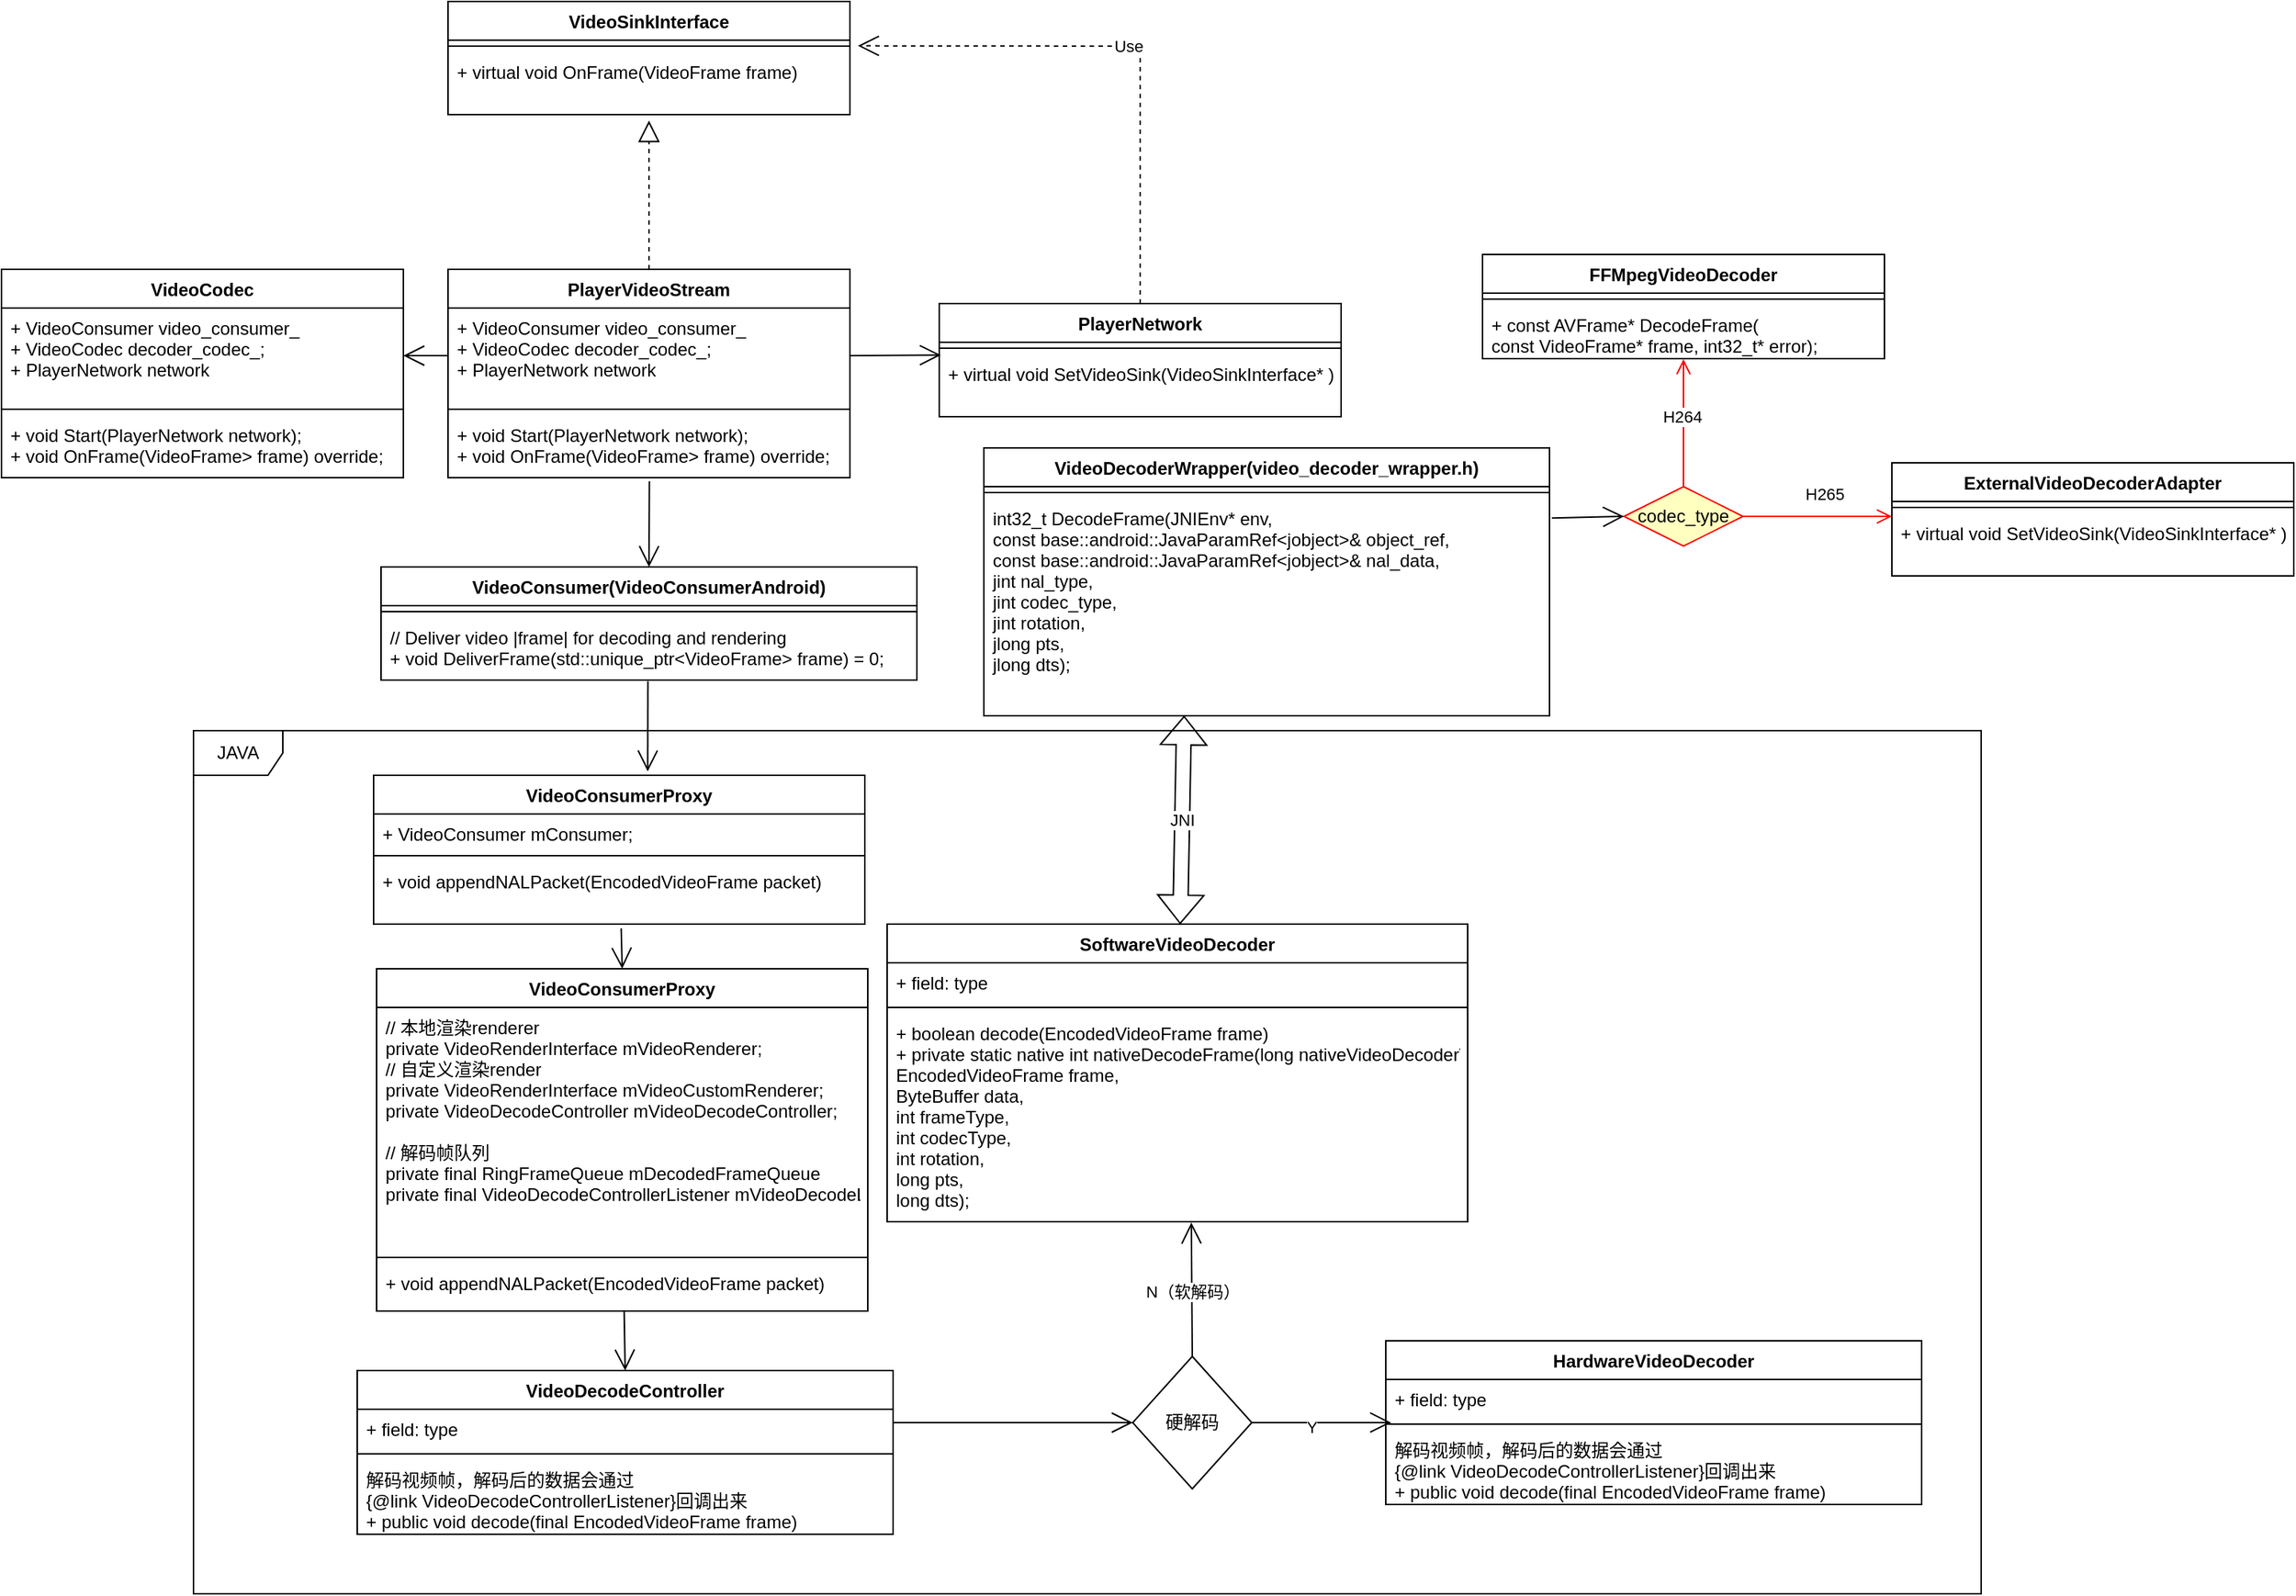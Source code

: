 <mxfile version="20.2.2" type="github">
  <diagram id="C5RBs43oDa-KdzZeNtuy" name="Page-1">
    <mxGraphModel dx="940" dy="612" grid="1" gridSize="10" guides="1" tooltips="1" connect="1" arrows="1" fold="1" page="1" pageScale="1" pageWidth="827" pageHeight="1169" math="0" shadow="0">
      <root>
        <mxCell id="WIyWlLk6GJQsqaUBKTNV-0" />
        <mxCell id="WIyWlLk6GJQsqaUBKTNV-1" parent="WIyWlLk6GJQsqaUBKTNV-0" />
        <mxCell id="n83WJbiTZaxpq6fG6bxS-36" value="JAVA" style="shape=umlFrame;whiteSpace=wrap;html=1;" parent="WIyWlLk6GJQsqaUBKTNV-1" vertex="1">
          <mxGeometry x="159" y="580" width="1201" height="580" as="geometry" />
        </mxCell>
        <mxCell id="n83WJbiTZaxpq6fG6bxS-0" value="PlayerVideoStream" style="swimlane;fontStyle=1;align=center;verticalAlign=top;childLayout=stackLayout;horizontal=1;startSize=26;horizontalStack=0;resizeParent=1;resizeParentMax=0;resizeLast=0;collapsible=1;marginBottom=0;" parent="WIyWlLk6GJQsqaUBKTNV-1" vertex="1">
          <mxGeometry x="330" y="270" width="270" height="140" as="geometry" />
        </mxCell>
        <mxCell id="n83WJbiTZaxpq6fG6bxS-1" value="+ VideoConsumer video_consumer_&#xa;+ VideoCodec decoder_codec_;&#xa;+ PlayerNetwork network" style="text;strokeColor=none;fillColor=none;align=left;verticalAlign=top;spacingLeft=4;spacingRight=4;overflow=hidden;rotatable=0;points=[[0,0.5],[1,0.5]];portConstraint=eastwest;" parent="n83WJbiTZaxpq6fG6bxS-0" vertex="1">
          <mxGeometry y="26" width="270" height="64" as="geometry" />
        </mxCell>
        <mxCell id="n83WJbiTZaxpq6fG6bxS-2" value="" style="line;strokeWidth=1;fillColor=none;align=left;verticalAlign=middle;spacingTop=-1;spacingLeft=3;spacingRight=3;rotatable=0;labelPosition=right;points=[];portConstraint=eastwest;" parent="n83WJbiTZaxpq6fG6bxS-0" vertex="1">
          <mxGeometry y="90" width="270" height="8" as="geometry" />
        </mxCell>
        <mxCell id="n83WJbiTZaxpq6fG6bxS-3" value="+ void Start(PlayerNetwork network);&#xa;+ void OnFrame(VideoFrame&gt; frame) override;" style="text;strokeColor=none;fillColor=none;align=left;verticalAlign=top;spacingLeft=4;spacingRight=4;overflow=hidden;rotatable=0;points=[[0,0.5],[1,0.5]];portConstraint=eastwest;" parent="n83WJbiTZaxpq6fG6bxS-0" vertex="1">
          <mxGeometry y="98" width="270" height="42" as="geometry" />
        </mxCell>
        <mxCell id="n83WJbiTZaxpq6fG6bxS-5" value="VideoSinkInterface" style="swimlane;fontStyle=1;align=center;verticalAlign=top;childLayout=stackLayout;horizontal=1;startSize=26;horizontalStack=0;resizeParent=1;resizeParentMax=0;resizeLast=0;collapsible=1;marginBottom=0;" parent="WIyWlLk6GJQsqaUBKTNV-1" vertex="1">
          <mxGeometry x="330" y="90" width="270" height="76" as="geometry" />
        </mxCell>
        <mxCell id="n83WJbiTZaxpq6fG6bxS-7" value="" style="line;strokeWidth=1;fillColor=none;align=left;verticalAlign=middle;spacingTop=-1;spacingLeft=3;spacingRight=3;rotatable=0;labelPosition=right;points=[];portConstraint=eastwest;" parent="n83WJbiTZaxpq6fG6bxS-5" vertex="1">
          <mxGeometry y="26" width="270" height="8" as="geometry" />
        </mxCell>
        <mxCell id="n83WJbiTZaxpq6fG6bxS-8" value="+ virtual void OnFrame(VideoFrame frame)" style="text;strokeColor=none;fillColor=none;align=left;verticalAlign=top;spacingLeft=4;spacingRight=4;overflow=hidden;rotatable=0;points=[[0,0.5],[1,0.5]];portConstraint=eastwest;" parent="n83WJbiTZaxpq6fG6bxS-5" vertex="1">
          <mxGeometry y="34" width="270" height="42" as="geometry" />
        </mxCell>
        <mxCell id="n83WJbiTZaxpq6fG6bxS-9" value="" style="endArrow=block;dashed=1;endFill=0;endSize=12;html=1;rounded=0;exitX=0.5;exitY=0;exitDx=0;exitDy=0;" parent="WIyWlLk6GJQsqaUBKTNV-1" source="n83WJbiTZaxpq6fG6bxS-0" edge="1">
          <mxGeometry width="160" relative="1" as="geometry">
            <mxPoint x="240" y="320" as="sourcePoint" />
            <mxPoint x="465" y="170" as="targetPoint" />
          </mxGeometry>
        </mxCell>
        <mxCell id="n83WJbiTZaxpq6fG6bxS-10" value="PlayerNetwork" style="swimlane;fontStyle=1;align=center;verticalAlign=top;childLayout=stackLayout;horizontal=1;startSize=26;horizontalStack=0;resizeParent=1;resizeParentMax=0;resizeLast=0;collapsible=1;marginBottom=0;" parent="WIyWlLk6GJQsqaUBKTNV-1" vertex="1">
          <mxGeometry x="660" y="293" width="270" height="76" as="geometry" />
        </mxCell>
        <mxCell id="n83WJbiTZaxpq6fG6bxS-12" value="" style="line;strokeWidth=1;fillColor=none;align=left;verticalAlign=middle;spacingTop=-1;spacingLeft=3;spacingRight=3;rotatable=0;labelPosition=right;points=[];portConstraint=eastwest;" parent="n83WJbiTZaxpq6fG6bxS-10" vertex="1">
          <mxGeometry y="26" width="270" height="8" as="geometry" />
        </mxCell>
        <mxCell id="n83WJbiTZaxpq6fG6bxS-13" value="+ virtual void SetVideoSink(VideoSinkInterface* );" style="text;strokeColor=none;fillColor=none;align=left;verticalAlign=top;spacingLeft=4;spacingRight=4;overflow=hidden;rotatable=0;points=[[0,0.5],[1,0.5]];portConstraint=eastwest;" parent="n83WJbiTZaxpq6fG6bxS-10" vertex="1">
          <mxGeometry y="34" width="270" height="42" as="geometry" />
        </mxCell>
        <mxCell id="n83WJbiTZaxpq6fG6bxS-14" value="" style="endArrow=open;endFill=1;endSize=12;html=1;rounded=0;exitX=1;exitY=0.5;exitDx=0;exitDy=0;entryX=0.004;entryY=0.014;entryDx=0;entryDy=0;entryPerimeter=0;" parent="WIyWlLk6GJQsqaUBKTNV-1" source="n83WJbiTZaxpq6fG6bxS-1" target="n83WJbiTZaxpq6fG6bxS-13" edge="1">
          <mxGeometry width="160" relative="1" as="geometry">
            <mxPoint x="430" y="320" as="sourcePoint" />
            <mxPoint x="660" y="318" as="targetPoint" />
          </mxGeometry>
        </mxCell>
        <mxCell id="n83WJbiTZaxpq6fG6bxS-15" value="Use" style="endArrow=open;endSize=12;dashed=1;html=1;rounded=0;exitX=0.5;exitY=0;exitDx=0;exitDy=0;entryX=1.02;entryY=-0.1;entryDx=0;entryDy=0;entryPerimeter=0;" parent="WIyWlLk6GJQsqaUBKTNV-1" source="n83WJbiTZaxpq6fG6bxS-10" target="n83WJbiTZaxpq6fG6bxS-8" edge="1">
          <mxGeometry width="160" relative="1" as="geometry">
            <mxPoint x="660" y="320" as="sourcePoint" />
            <mxPoint x="820" y="320" as="targetPoint" />
            <Array as="points">
              <mxPoint x="795" y="120" />
            </Array>
          </mxGeometry>
        </mxCell>
        <mxCell id="n83WJbiTZaxpq6fG6bxS-20" value="VideoCodec" style="swimlane;fontStyle=1;align=center;verticalAlign=top;childLayout=stackLayout;horizontal=1;startSize=26;horizontalStack=0;resizeParent=1;resizeParentMax=0;resizeLast=0;collapsible=1;marginBottom=0;" parent="WIyWlLk6GJQsqaUBKTNV-1" vertex="1">
          <mxGeometry x="30" y="270" width="270" height="140" as="geometry" />
        </mxCell>
        <mxCell id="n83WJbiTZaxpq6fG6bxS-21" value="+ VideoConsumer video_consumer_&#xa;+ VideoCodec decoder_codec_;&#xa;+ PlayerNetwork network" style="text;strokeColor=none;fillColor=none;align=left;verticalAlign=top;spacingLeft=4;spacingRight=4;overflow=hidden;rotatable=0;points=[[0,0.5],[1,0.5]];portConstraint=eastwest;" parent="n83WJbiTZaxpq6fG6bxS-20" vertex="1">
          <mxGeometry y="26" width="270" height="64" as="geometry" />
        </mxCell>
        <mxCell id="n83WJbiTZaxpq6fG6bxS-22" value="" style="line;strokeWidth=1;fillColor=none;align=left;verticalAlign=middle;spacingTop=-1;spacingLeft=3;spacingRight=3;rotatable=0;labelPosition=right;points=[];portConstraint=eastwest;" parent="n83WJbiTZaxpq6fG6bxS-20" vertex="1">
          <mxGeometry y="90" width="270" height="8" as="geometry" />
        </mxCell>
        <mxCell id="n83WJbiTZaxpq6fG6bxS-23" value="+ void Start(PlayerNetwork network);&#xa;+ void OnFrame(VideoFrame&gt; frame) override;" style="text;strokeColor=none;fillColor=none;align=left;verticalAlign=top;spacingLeft=4;spacingRight=4;overflow=hidden;rotatable=0;points=[[0,0.5],[1,0.5]];portConstraint=eastwest;" parent="n83WJbiTZaxpq6fG6bxS-20" vertex="1">
          <mxGeometry y="98" width="270" height="42" as="geometry" />
        </mxCell>
        <mxCell id="n83WJbiTZaxpq6fG6bxS-24" value="VideoConsumer(VideoConsumerAndroid)" style="swimlane;fontStyle=1;align=center;verticalAlign=top;childLayout=stackLayout;horizontal=1;startSize=26;horizontalStack=0;resizeParent=1;resizeParentMax=0;resizeLast=0;collapsible=1;marginBottom=0;" parent="WIyWlLk6GJQsqaUBKTNV-1" vertex="1">
          <mxGeometry x="285" y="470" width="360" height="76" as="geometry" />
        </mxCell>
        <mxCell id="n83WJbiTZaxpq6fG6bxS-26" value="" style="line;strokeWidth=1;fillColor=none;align=left;verticalAlign=middle;spacingTop=-1;spacingLeft=3;spacingRight=3;rotatable=0;labelPosition=right;points=[];portConstraint=eastwest;" parent="n83WJbiTZaxpq6fG6bxS-24" vertex="1">
          <mxGeometry y="26" width="360" height="8" as="geometry" />
        </mxCell>
        <mxCell id="n83WJbiTZaxpq6fG6bxS-27" value=" // Deliver video |frame| for decoding and rendering&#xa;+ void DeliverFrame(std::unique_ptr&lt;VideoFrame&gt; frame) = 0;" style="text;strokeColor=none;fillColor=none;align=left;verticalAlign=top;spacingLeft=4;spacingRight=4;overflow=hidden;rotatable=0;points=[[0,0.5],[1,0.5]];portConstraint=eastwest;" parent="n83WJbiTZaxpq6fG6bxS-24" vertex="1">
          <mxGeometry y="34" width="360" height="42" as="geometry" />
        </mxCell>
        <mxCell id="n83WJbiTZaxpq6fG6bxS-28" value="" style="endArrow=open;endFill=1;endSize=12;html=1;rounded=0;exitX=0;exitY=0.5;exitDx=0;exitDy=0;" parent="WIyWlLk6GJQsqaUBKTNV-1" source="n83WJbiTZaxpq6fG6bxS-1" target="n83WJbiTZaxpq6fG6bxS-21" edge="1">
          <mxGeometry width="160" relative="1" as="geometry">
            <mxPoint x="310" y="380" as="sourcePoint" />
            <mxPoint x="470" y="380" as="targetPoint" />
          </mxGeometry>
        </mxCell>
        <mxCell id="n83WJbiTZaxpq6fG6bxS-30" value="" style="endArrow=open;endFill=1;endSize=12;html=1;rounded=0;entryX=0.5;entryY=0;entryDx=0;entryDy=0;exitX=0.501;exitY=1.057;exitDx=0;exitDy=0;exitPerimeter=0;" parent="WIyWlLk6GJQsqaUBKTNV-1" source="n83WJbiTZaxpq6fG6bxS-3" target="n83WJbiTZaxpq6fG6bxS-24" edge="1">
          <mxGeometry width="160" relative="1" as="geometry">
            <mxPoint x="310" y="380" as="sourcePoint" />
            <mxPoint x="470" y="380" as="targetPoint" />
          </mxGeometry>
        </mxCell>
        <mxCell id="n83WJbiTZaxpq6fG6bxS-31" value="VideoConsumerProxy" style="swimlane;fontStyle=1;align=center;verticalAlign=top;childLayout=stackLayout;horizontal=1;startSize=26;horizontalStack=0;resizeParent=1;resizeParentMax=0;resizeLast=0;collapsible=1;marginBottom=0;" parent="WIyWlLk6GJQsqaUBKTNV-1" vertex="1">
          <mxGeometry x="280" y="610" width="330" height="100" as="geometry" />
        </mxCell>
        <mxCell id="n83WJbiTZaxpq6fG6bxS-32" value="+ VideoConsumer mConsumer;" style="text;strokeColor=none;fillColor=none;align=left;verticalAlign=top;spacingLeft=4;spacingRight=4;overflow=hidden;rotatable=0;points=[[0,0.5],[1,0.5]];portConstraint=eastwest;" parent="n83WJbiTZaxpq6fG6bxS-31" vertex="1">
          <mxGeometry y="26" width="330" height="24" as="geometry" />
        </mxCell>
        <mxCell id="n83WJbiTZaxpq6fG6bxS-33" value="" style="line;strokeWidth=1;fillColor=none;align=left;verticalAlign=middle;spacingTop=-1;spacingLeft=3;spacingRight=3;rotatable=0;labelPosition=right;points=[];portConstraint=eastwest;" parent="n83WJbiTZaxpq6fG6bxS-31" vertex="1">
          <mxGeometry y="50" width="330" height="8" as="geometry" />
        </mxCell>
        <mxCell id="n83WJbiTZaxpq6fG6bxS-34" value="+ void appendNALPacket(EncodedVideoFrame packet)" style="text;strokeColor=none;fillColor=none;align=left;verticalAlign=top;spacingLeft=4;spacingRight=4;overflow=hidden;rotatable=0;points=[[0,0.5],[1,0.5]];portConstraint=eastwest;" parent="n83WJbiTZaxpq6fG6bxS-31" vertex="1">
          <mxGeometry y="58" width="330" height="42" as="geometry" />
        </mxCell>
        <mxCell id="n83WJbiTZaxpq6fG6bxS-35" value="" style="endArrow=open;endFill=1;endSize=12;html=1;rounded=0;entryX=0.558;entryY=-0.026;entryDx=0;entryDy=0;entryPerimeter=0;exitX=0.498;exitY=1.019;exitDx=0;exitDy=0;exitPerimeter=0;" parent="WIyWlLk6GJQsqaUBKTNV-1" source="n83WJbiTZaxpq6fG6bxS-27" target="n83WJbiTZaxpq6fG6bxS-31" edge="1">
          <mxGeometry width="160" relative="1" as="geometry">
            <mxPoint x="449" y="540" as="sourcePoint" />
            <mxPoint x="475" y="480" as="targetPoint" />
          </mxGeometry>
        </mxCell>
        <mxCell id="n83WJbiTZaxpq6fG6bxS-37" value="VideoConsumerProxy" style="swimlane;fontStyle=1;align=center;verticalAlign=top;childLayout=stackLayout;horizontal=1;startSize=26;horizontalStack=0;resizeParent=1;resizeParentMax=0;resizeLast=0;collapsible=1;marginBottom=0;" parent="WIyWlLk6GJQsqaUBKTNV-1" vertex="1">
          <mxGeometry x="282" y="740" width="330" height="230" as="geometry" />
        </mxCell>
        <mxCell id="n83WJbiTZaxpq6fG6bxS-38" value="// 本地渲染renderer&#xa;private VideoRenderInterface mVideoRenderer;&#xa;// 自定义渲染render&#xa;private VideoRenderInterface mVideoCustomRenderer;&#xa;private VideoDecodeController mVideoDecodeController;&#xa;&#xa;// 解码帧队列&#xa;private final RingFrameQueue mDecodedFrameQueue&#xa;private final VideoDecodeControllerListener mVideoDecodeListener" style="text;strokeColor=none;fillColor=none;align=left;verticalAlign=top;spacingLeft=4;spacingRight=4;overflow=hidden;rotatable=0;points=[[0,0.5],[1,0.5]];portConstraint=eastwest;" parent="n83WJbiTZaxpq6fG6bxS-37" vertex="1">
          <mxGeometry y="26" width="330" height="164" as="geometry" />
        </mxCell>
        <mxCell id="n83WJbiTZaxpq6fG6bxS-39" value="" style="line;strokeWidth=1;fillColor=none;align=left;verticalAlign=middle;spacingTop=-1;spacingLeft=3;spacingRight=3;rotatable=0;labelPosition=right;points=[];portConstraint=eastwest;" parent="n83WJbiTZaxpq6fG6bxS-37" vertex="1">
          <mxGeometry y="190" width="330" height="8" as="geometry" />
        </mxCell>
        <mxCell id="n83WJbiTZaxpq6fG6bxS-40" value="+ void appendNALPacket(EncodedVideoFrame packet)" style="text;strokeColor=none;fillColor=none;align=left;verticalAlign=top;spacingLeft=4;spacingRight=4;overflow=hidden;rotatable=0;points=[[0,0.5],[1,0.5]];portConstraint=eastwest;" parent="n83WJbiTZaxpq6fG6bxS-37" vertex="1">
          <mxGeometry y="198" width="330" height="32" as="geometry" />
        </mxCell>
        <mxCell id="n83WJbiTZaxpq6fG6bxS-41" value="" style="endArrow=open;endFill=1;endSize=12;html=1;rounded=0;entryX=0.5;entryY=0;entryDx=0;entryDy=0;exitX=0.504;exitY=1.067;exitDx=0;exitDy=0;exitPerimeter=0;" parent="WIyWlLk6GJQsqaUBKTNV-1" source="n83WJbiTZaxpq6fG6bxS-34" target="n83WJbiTZaxpq6fG6bxS-37" edge="1">
          <mxGeometry width="160" relative="1" as="geometry">
            <mxPoint x="459" y="550" as="sourcePoint" />
            <mxPoint x="458.14" y="617.4" as="targetPoint" />
          </mxGeometry>
        </mxCell>
        <mxCell id="n83WJbiTZaxpq6fG6bxS-42" value="VideoDecodeController" style="swimlane;fontStyle=1;align=center;verticalAlign=top;childLayout=stackLayout;horizontal=1;startSize=26;horizontalStack=0;resizeParent=1;resizeParentMax=0;resizeLast=0;collapsible=1;marginBottom=0;" parent="WIyWlLk6GJQsqaUBKTNV-1" vertex="1">
          <mxGeometry x="269" y="1010" width="360" height="110" as="geometry" />
        </mxCell>
        <mxCell id="n83WJbiTZaxpq6fG6bxS-43" value="+ field: type" style="text;strokeColor=none;fillColor=none;align=left;verticalAlign=top;spacingLeft=4;spacingRight=4;overflow=hidden;rotatable=0;points=[[0,0.5],[1,0.5]];portConstraint=eastwest;" parent="n83WJbiTZaxpq6fG6bxS-42" vertex="1">
          <mxGeometry y="26" width="360" height="26" as="geometry" />
        </mxCell>
        <mxCell id="n83WJbiTZaxpq6fG6bxS-44" value="" style="line;strokeWidth=1;fillColor=none;align=left;verticalAlign=middle;spacingTop=-1;spacingLeft=3;spacingRight=3;rotatable=0;labelPosition=right;points=[];portConstraint=eastwest;" parent="n83WJbiTZaxpq6fG6bxS-42" vertex="1">
          <mxGeometry y="52" width="360" height="8" as="geometry" />
        </mxCell>
        <mxCell id="n83WJbiTZaxpq6fG6bxS-45" value="解码视频帧，解码后的数据会通过&#xa;{@link VideoDecodeControllerListener}回调出来&#xa;+ public void decode(final EncodedVideoFrame frame) " style="text;strokeColor=none;fillColor=none;align=left;verticalAlign=top;spacingLeft=4;spacingRight=4;overflow=hidden;rotatable=0;points=[[0,0.5],[1,0.5]];portConstraint=eastwest;" parent="n83WJbiTZaxpq6fG6bxS-42" vertex="1">
          <mxGeometry y="60" width="360" height="50" as="geometry" />
        </mxCell>
        <mxCell id="n83WJbiTZaxpq6fG6bxS-46" value="" style="endArrow=open;endFill=1;endSize=12;html=1;rounded=0;entryX=0.5;entryY=0;entryDx=0;entryDy=0;exitX=0.504;exitY=1;exitDx=0;exitDy=0;exitPerimeter=0;" parent="WIyWlLk6GJQsqaUBKTNV-1" source="n83WJbiTZaxpq6fG6bxS-40" target="n83WJbiTZaxpq6fG6bxS-42" edge="1">
          <mxGeometry width="160" relative="1" as="geometry">
            <mxPoint x="310" y="920" as="sourcePoint" />
            <mxPoint x="470" y="920" as="targetPoint" />
          </mxGeometry>
        </mxCell>
        <mxCell id="HFFnAHkGXbOw0xpwjxz2-0" value="硬解码" style="rhombus;whiteSpace=wrap;html=1;" vertex="1" parent="WIyWlLk6GJQsqaUBKTNV-1">
          <mxGeometry x="790" y="1000.5" width="80" height="89" as="geometry" />
        </mxCell>
        <mxCell id="HFFnAHkGXbOw0xpwjxz2-2" value="HardwareVideoDecoder" style="swimlane;fontStyle=1;align=center;verticalAlign=top;childLayout=stackLayout;horizontal=1;startSize=26;horizontalStack=0;resizeParent=1;resizeParentMax=0;resizeLast=0;collapsible=1;marginBottom=0;" vertex="1" parent="WIyWlLk6GJQsqaUBKTNV-1">
          <mxGeometry x="960" y="990" width="360" height="110" as="geometry" />
        </mxCell>
        <mxCell id="HFFnAHkGXbOw0xpwjxz2-3" value="+ field: type" style="text;strokeColor=none;fillColor=none;align=left;verticalAlign=top;spacingLeft=4;spacingRight=4;overflow=hidden;rotatable=0;points=[[0,0.5],[1,0.5]];portConstraint=eastwest;" vertex="1" parent="HFFnAHkGXbOw0xpwjxz2-2">
          <mxGeometry y="26" width="360" height="26" as="geometry" />
        </mxCell>
        <mxCell id="HFFnAHkGXbOw0xpwjxz2-4" value="" style="line;strokeWidth=1;fillColor=none;align=left;verticalAlign=middle;spacingTop=-1;spacingLeft=3;spacingRight=3;rotatable=0;labelPosition=right;points=[];portConstraint=eastwest;" vertex="1" parent="HFFnAHkGXbOw0xpwjxz2-2">
          <mxGeometry y="52" width="360" height="8" as="geometry" />
        </mxCell>
        <mxCell id="HFFnAHkGXbOw0xpwjxz2-5" value="解码视频帧，解码后的数据会通过&#xa;{@link VideoDecodeControllerListener}回调出来&#xa;+ public void decode(final EncodedVideoFrame frame) " style="text;strokeColor=none;fillColor=none;align=left;verticalAlign=top;spacingLeft=4;spacingRight=4;overflow=hidden;rotatable=0;points=[[0,0.5],[1,0.5]];portConstraint=eastwest;" vertex="1" parent="HFFnAHkGXbOw0xpwjxz2-2">
          <mxGeometry y="60" width="360" height="50" as="geometry" />
        </mxCell>
        <mxCell id="HFFnAHkGXbOw0xpwjxz2-8" value="SoftwareVideoDecoder" style="swimlane;fontStyle=1;align=center;verticalAlign=top;childLayout=stackLayout;horizontal=1;startSize=26;horizontalStack=0;resizeParent=1;resizeParentMax=0;resizeLast=0;collapsible=1;marginBottom=0;" vertex="1" parent="WIyWlLk6GJQsqaUBKTNV-1">
          <mxGeometry x="625" y="710" width="390" height="200" as="geometry" />
        </mxCell>
        <mxCell id="HFFnAHkGXbOw0xpwjxz2-9" value="+ field: type" style="text;strokeColor=none;fillColor=none;align=left;verticalAlign=top;spacingLeft=4;spacingRight=4;overflow=hidden;rotatable=0;points=[[0,0.5],[1,0.5]];portConstraint=eastwest;" vertex="1" parent="HFFnAHkGXbOw0xpwjxz2-8">
          <mxGeometry y="26" width="390" height="26" as="geometry" />
        </mxCell>
        <mxCell id="HFFnAHkGXbOw0xpwjxz2-10" value="" style="line;strokeWidth=1;fillColor=none;align=left;verticalAlign=middle;spacingTop=-1;spacingLeft=3;spacingRight=3;rotatable=0;labelPosition=right;points=[];portConstraint=eastwest;" vertex="1" parent="HFFnAHkGXbOw0xpwjxz2-8">
          <mxGeometry y="52" width="390" height="8" as="geometry" />
        </mxCell>
        <mxCell id="HFFnAHkGXbOw0xpwjxz2-11" value="+ boolean decode(EncodedVideoFrame frame)&#xa;+ private static native int nativeDecodeFrame(long nativeVideoDecoderWrapper,&#xa;        EncodedVideoFrame frame,&#xa;        ByteBuffer data,&#xa;        int frameType,&#xa;        int codecType,&#xa;        int rotation,&#xa;        long pts,&#xa;        long dts);" style="text;strokeColor=none;fillColor=none;align=left;verticalAlign=top;spacingLeft=4;spacingRight=4;overflow=hidden;rotatable=0;points=[[0,0.5],[1,0.5]];portConstraint=eastwest;" vertex="1" parent="HFFnAHkGXbOw0xpwjxz2-8">
          <mxGeometry y="60" width="390" height="140" as="geometry" />
        </mxCell>
        <mxCell id="HFFnAHkGXbOw0xpwjxz2-13" value="" style="endArrow=open;endFill=1;endSize=12;html=1;rounded=0;exitX=0.504;exitY=1;exitDx=0;exitDy=0;exitPerimeter=0;" edge="1" parent="WIyWlLk6GJQsqaUBKTNV-1" target="HFFnAHkGXbOw0xpwjxz2-0">
          <mxGeometry width="160" relative="1" as="geometry">
            <mxPoint x="629" y="1045" as="sourcePoint" />
            <mxPoint x="629.68" y="1085" as="targetPoint" />
          </mxGeometry>
        </mxCell>
        <mxCell id="HFFnAHkGXbOw0xpwjxz2-14" value="" style="endArrow=open;endFill=1;endSize=12;html=1;rounded=0;exitX=1;exitY=0.5;exitDx=0;exitDy=0;entryX=0.01;entryY=1.115;entryDx=0;entryDy=0;entryPerimeter=0;" edge="1" parent="WIyWlLk6GJQsqaUBKTNV-1" source="HFFnAHkGXbOw0xpwjxz2-0" target="HFFnAHkGXbOw0xpwjxz2-3">
          <mxGeometry width="160" relative="1" as="geometry">
            <mxPoint x="860" y="1047.61" as="sourcePoint" />
            <mxPoint x="960" y="1050" as="targetPoint" />
          </mxGeometry>
        </mxCell>
        <mxCell id="HFFnAHkGXbOw0xpwjxz2-16" value="Y" style="edgeLabel;html=1;align=center;verticalAlign=middle;resizable=0;points=[];" vertex="1" connectable="0" parent="HFFnAHkGXbOw0xpwjxz2-14">
          <mxGeometry x="-0.147" y="-3" relative="1" as="geometry">
            <mxPoint as="offset" />
          </mxGeometry>
        </mxCell>
        <mxCell id="HFFnAHkGXbOw0xpwjxz2-15" value="" style="endArrow=open;endFill=1;endSize=12;html=1;rounded=0;exitX=0.5;exitY=0;exitDx=0;exitDy=0;entryX=0.524;entryY=1.004;entryDx=0;entryDy=0;entryPerimeter=0;" edge="1" parent="WIyWlLk6GJQsqaUBKTNV-1" source="HFFnAHkGXbOw0xpwjxz2-0" target="HFFnAHkGXbOw0xpwjxz2-11">
          <mxGeometry width="160" relative="1" as="geometry">
            <mxPoint x="870" y="1057.61" as="sourcePoint" />
            <mxPoint x="970" y="1060" as="targetPoint" />
          </mxGeometry>
        </mxCell>
        <mxCell id="HFFnAHkGXbOw0xpwjxz2-17" value="N（软解码）" style="edgeLabel;html=1;align=center;verticalAlign=middle;resizable=0;points=[];" vertex="1" connectable="0" parent="HFFnAHkGXbOw0xpwjxz2-15">
          <mxGeometry x="-0.024" relative="1" as="geometry">
            <mxPoint as="offset" />
          </mxGeometry>
        </mxCell>
        <mxCell id="HFFnAHkGXbOw0xpwjxz2-19" value="VideoDecoderWrapper(video_decoder_wrapper.h)" style="swimlane;fontStyle=1;align=center;verticalAlign=top;childLayout=stackLayout;horizontal=1;startSize=26;horizontalStack=0;resizeParent=1;resizeParentMax=0;resizeLast=0;collapsible=1;marginBottom=0;" vertex="1" parent="WIyWlLk6GJQsqaUBKTNV-1">
          <mxGeometry x="690" y="390" width="380" height="180" as="geometry" />
        </mxCell>
        <mxCell id="HFFnAHkGXbOw0xpwjxz2-20" value="" style="line;strokeWidth=1;fillColor=none;align=left;verticalAlign=middle;spacingTop=-1;spacingLeft=3;spacingRight=3;rotatable=0;labelPosition=right;points=[];portConstraint=eastwest;" vertex="1" parent="HFFnAHkGXbOw0xpwjxz2-19">
          <mxGeometry y="26" width="380" height="8" as="geometry" />
        </mxCell>
        <mxCell id="HFFnAHkGXbOw0xpwjxz2-21" value="  int32_t DecodeFrame(JNIEnv* env,&#xa;                      const base::android::JavaParamRef&lt;jobject&gt;&amp; object_ref,&#xa;                      const base::android::JavaParamRef&lt;jobject&gt;&amp; nal_data,&#xa;                      jint nal_type,&#xa;                      jint codec_type,&#xa;                      jint rotation,&#xa;                      jlong pts,&#xa;                      jlong dts);" style="text;strokeColor=none;fillColor=none;align=left;verticalAlign=top;spacingLeft=4;spacingRight=4;overflow=hidden;rotatable=0;points=[[0,0.5],[1,0.5]];portConstraint=eastwest;" vertex="1" parent="HFFnAHkGXbOw0xpwjxz2-19">
          <mxGeometry y="34" width="380" height="146" as="geometry" />
        </mxCell>
        <mxCell id="HFFnAHkGXbOw0xpwjxz2-22" value="JNI" style="shape=flexArrow;endArrow=classic;startArrow=classic;html=1;rounded=0;entryX=0.354;entryY=1;entryDx=0;entryDy=0;entryPerimeter=0;" edge="1" parent="WIyWlLk6GJQsqaUBKTNV-1" source="HFFnAHkGXbOw0xpwjxz2-8" target="HFFnAHkGXbOw0xpwjxz2-21">
          <mxGeometry width="100" height="100" relative="1" as="geometry">
            <mxPoint x="580" y="730" as="sourcePoint" />
            <mxPoint x="680" y="630" as="targetPoint" />
          </mxGeometry>
        </mxCell>
        <mxCell id="HFFnAHkGXbOw0xpwjxz2-23" value="codec_type" style="rhombus;whiteSpace=wrap;html=1;fillColor=#ffffc0;strokeColor=#ff0000;" vertex="1" parent="WIyWlLk6GJQsqaUBKTNV-1">
          <mxGeometry x="1120" y="416" width="80" height="40" as="geometry" />
        </mxCell>
        <mxCell id="HFFnAHkGXbOw0xpwjxz2-24" value="H265" style="edgeStyle=orthogonalEdgeStyle;html=1;align=left;verticalAlign=bottom;endArrow=open;endSize=8;strokeColor=#ff0000;rounded=0;entryX=0;entryY=0.048;entryDx=0;entryDy=0;entryPerimeter=0;" edge="1" source="HFFnAHkGXbOw0xpwjxz2-23" parent="WIyWlLk6GJQsqaUBKTNV-1" target="HFFnAHkGXbOw0xpwjxz2-30">
          <mxGeometry x="-0.2" y="6" relative="1" as="geometry">
            <mxPoint x="1300" y="436" as="targetPoint" />
            <mxPoint as="offset" />
          </mxGeometry>
        </mxCell>
        <mxCell id="HFFnAHkGXbOw0xpwjxz2-25" value="" style="edgeStyle=orthogonalEdgeStyle;html=1;align=left;verticalAlign=top;endArrow=open;endSize=8;strokeColor=#ff0000;rounded=0;entryX=0.5;entryY=1.011;entryDx=0;entryDy=0;entryPerimeter=0;" edge="1" source="HFFnAHkGXbOw0xpwjxz2-23" parent="WIyWlLk6GJQsqaUBKTNV-1" target="HFFnAHkGXbOw0xpwjxz2-33">
          <mxGeometry x="-0.2" y="10" relative="1" as="geometry">
            <mxPoint x="1160" y="330" as="targetPoint" />
            <Array as="points" />
            <mxPoint as="offset" />
          </mxGeometry>
        </mxCell>
        <mxCell id="HFFnAHkGXbOw0xpwjxz2-27" value="H264" style="edgeLabel;html=1;align=center;verticalAlign=middle;resizable=0;points=[];" vertex="1" connectable="0" parent="HFFnAHkGXbOw0xpwjxz2-25">
          <mxGeometry x="0.1" y="1" relative="1" as="geometry">
            <mxPoint as="offset" />
          </mxGeometry>
        </mxCell>
        <mxCell id="HFFnAHkGXbOw0xpwjxz2-26" value="" style="endArrow=open;endFill=1;endSize=12;html=1;rounded=0;exitX=1.004;exitY=0.09;exitDx=0;exitDy=0;exitPerimeter=0;entryX=0;entryY=0.5;entryDx=0;entryDy=0;" edge="1" parent="WIyWlLk6GJQsqaUBKTNV-1" source="HFFnAHkGXbOw0xpwjxz2-21" target="HFFnAHkGXbOw0xpwjxz2-23">
          <mxGeometry width="160" relative="1" as="geometry">
            <mxPoint x="880" y="550" as="sourcePoint" />
            <mxPoint x="1040" y="550" as="targetPoint" />
          </mxGeometry>
        </mxCell>
        <mxCell id="HFFnAHkGXbOw0xpwjxz2-28" value="ExternalVideoDecoderAdapter" style="swimlane;fontStyle=1;align=center;verticalAlign=top;childLayout=stackLayout;horizontal=1;startSize=26;horizontalStack=0;resizeParent=1;resizeParentMax=0;resizeLast=0;collapsible=1;marginBottom=0;" vertex="1" parent="WIyWlLk6GJQsqaUBKTNV-1">
          <mxGeometry x="1300" y="400" width="270" height="76" as="geometry" />
        </mxCell>
        <mxCell id="HFFnAHkGXbOw0xpwjxz2-29" value="" style="line;strokeWidth=1;fillColor=none;align=left;verticalAlign=middle;spacingTop=-1;spacingLeft=3;spacingRight=3;rotatable=0;labelPosition=right;points=[];portConstraint=eastwest;" vertex="1" parent="HFFnAHkGXbOw0xpwjxz2-28">
          <mxGeometry y="26" width="270" height="8" as="geometry" />
        </mxCell>
        <mxCell id="HFFnAHkGXbOw0xpwjxz2-30" value="+ virtual void SetVideoSink(VideoSinkInterface* );" style="text;strokeColor=none;fillColor=none;align=left;verticalAlign=top;spacingLeft=4;spacingRight=4;overflow=hidden;rotatable=0;points=[[0,0.5],[1,0.5]];portConstraint=eastwest;" vertex="1" parent="HFFnAHkGXbOw0xpwjxz2-28">
          <mxGeometry y="34" width="270" height="42" as="geometry" />
        </mxCell>
        <mxCell id="HFFnAHkGXbOw0xpwjxz2-31" value="FFMpegVideoDecoder" style="swimlane;fontStyle=1;align=center;verticalAlign=top;childLayout=stackLayout;horizontal=1;startSize=26;horizontalStack=0;resizeParent=1;resizeParentMax=0;resizeLast=0;collapsible=1;marginBottom=0;" vertex="1" parent="WIyWlLk6GJQsqaUBKTNV-1">
          <mxGeometry x="1025" y="260" width="270" height="70" as="geometry" />
        </mxCell>
        <mxCell id="HFFnAHkGXbOw0xpwjxz2-32" value="" style="line;strokeWidth=1;fillColor=none;align=left;verticalAlign=middle;spacingTop=-1;spacingLeft=3;spacingRight=3;rotatable=0;labelPosition=right;points=[];portConstraint=eastwest;" vertex="1" parent="HFFnAHkGXbOw0xpwjxz2-31">
          <mxGeometry y="26" width="270" height="8" as="geometry" />
        </mxCell>
        <mxCell id="HFFnAHkGXbOw0xpwjxz2-33" value="+ const AVFrame* DecodeFrame(&#xa;const VideoFrame* frame, int32_t* error);" style="text;strokeColor=none;fillColor=none;align=left;verticalAlign=top;spacingLeft=4;spacingRight=4;overflow=hidden;rotatable=0;points=[[0,0.5],[1,0.5]];portConstraint=eastwest;" vertex="1" parent="HFFnAHkGXbOw0xpwjxz2-31">
          <mxGeometry y="34" width="270" height="36" as="geometry" />
        </mxCell>
      </root>
    </mxGraphModel>
  </diagram>
</mxfile>
